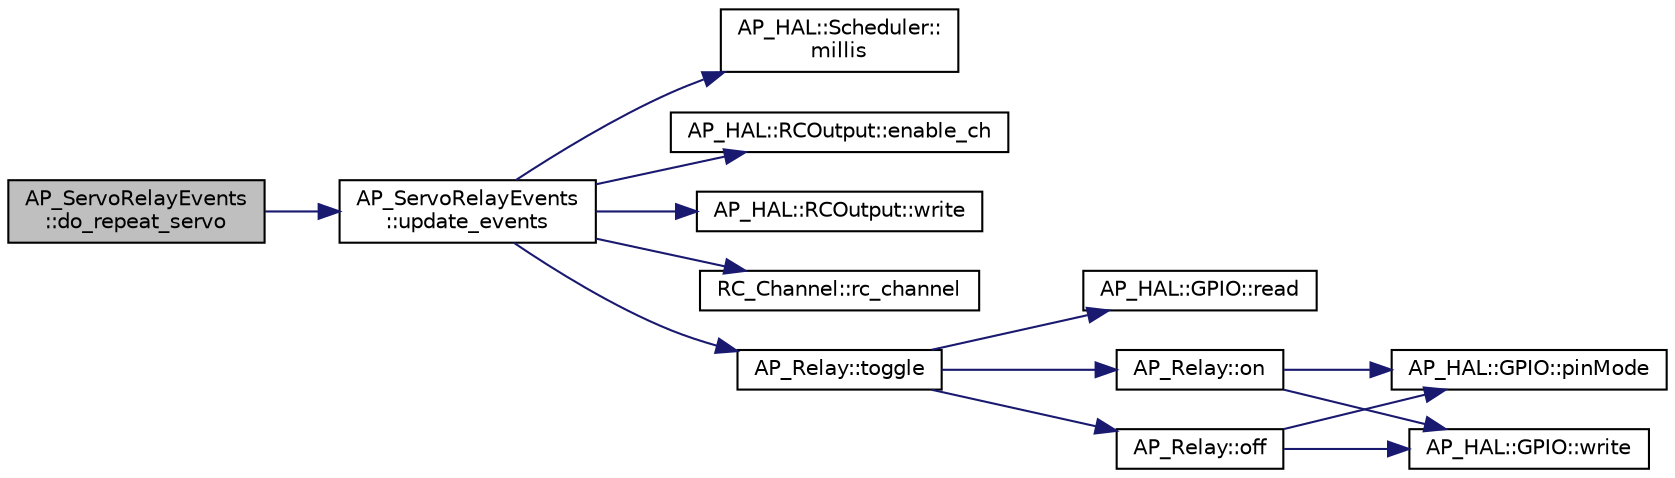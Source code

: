 digraph "AP_ServoRelayEvents::do_repeat_servo"
{
 // INTERACTIVE_SVG=YES
  edge [fontname="Helvetica",fontsize="10",labelfontname="Helvetica",labelfontsize="10"];
  node [fontname="Helvetica",fontsize="10",shape=record];
  rankdir="LR";
  Node1 [label="AP_ServoRelayEvents\l::do_repeat_servo",height=0.2,width=0.4,color="black", fillcolor="grey75", style="filled", fontcolor="black"];
  Node1 -> Node2 [color="midnightblue",fontsize="10",style="solid",fontname="Helvetica"];
  Node2 [label="AP_ServoRelayEvents\l::update_events",height=0.2,width=0.4,color="black", fillcolor="white", style="filled",URL="$classAP__ServoRelayEvents.html#abae99d08dbec323313058baebc468f0e"];
  Node2 -> Node3 [color="midnightblue",fontsize="10",style="solid",fontname="Helvetica"];
  Node3 [label="AP_HAL::Scheduler::\lmillis",height=0.2,width=0.4,color="black", fillcolor="white", style="filled",URL="$classAP__HAL_1_1Scheduler.html#a26b68339fc68a562d8d3a1238d0ec8c1"];
  Node2 -> Node4 [color="midnightblue",fontsize="10",style="solid",fontname="Helvetica"];
  Node4 [label="AP_HAL::RCOutput::enable_ch",height=0.2,width=0.4,color="black", fillcolor="white", style="filled",URL="$classAP__HAL_1_1RCOutput.html#a25196bb820266d4afcae14d0acdb7e1c"];
  Node2 -> Node5 [color="midnightblue",fontsize="10",style="solid",fontname="Helvetica"];
  Node5 [label="AP_HAL::RCOutput::write",height=0.2,width=0.4,color="black", fillcolor="white", style="filled",URL="$classAP__HAL_1_1RCOutput.html#ade509cf82dfb1f6fab3eba0c026c5d60"];
  Node2 -> Node6 [color="midnightblue",fontsize="10",style="solid",fontname="Helvetica"];
  Node6 [label="RC_Channel::rc_channel",height=0.2,width=0.4,color="black", fillcolor="white", style="filled",URL="$classRC__Channel.html#a9c60b41a2854338f60e26fdf95b4b044"];
  Node2 -> Node7 [color="midnightblue",fontsize="10",style="solid",fontname="Helvetica"];
  Node7 [label="AP_Relay::toggle",height=0.2,width=0.4,color="black", fillcolor="white", style="filled",URL="$classAP__Relay.html#acadbe252379390594091edd75953456a"];
  Node7 -> Node8 [color="midnightblue",fontsize="10",style="solid",fontname="Helvetica"];
  Node8 [label="AP_HAL::GPIO::read",height=0.2,width=0.4,color="black", fillcolor="white", style="filled",URL="$classAP__HAL_1_1GPIO.html#a453e2829832c783a5337849218390efc"];
  Node7 -> Node9 [color="midnightblue",fontsize="10",style="solid",fontname="Helvetica"];
  Node9 [label="AP_Relay::off",height=0.2,width=0.4,color="black", fillcolor="white", style="filled",URL="$classAP__Relay.html#aff679a24b3c6b73f066e1e62c86e0fae"];
  Node9 -> Node10 [color="midnightblue",fontsize="10",style="solid",fontname="Helvetica"];
  Node10 [label="AP_HAL::GPIO::pinMode",height=0.2,width=0.4,color="black", fillcolor="white", style="filled",URL="$classAP__HAL_1_1GPIO.html#a3dfc60214bd1aa4936d51ca72c045b95"];
  Node9 -> Node11 [color="midnightblue",fontsize="10",style="solid",fontname="Helvetica"];
  Node11 [label="AP_HAL::GPIO::write",height=0.2,width=0.4,color="black", fillcolor="white", style="filled",URL="$classAP__HAL_1_1GPIO.html#a2b0664bdab1876e3b0bbcd9064eec88e"];
  Node7 -> Node12 [color="midnightblue",fontsize="10",style="solid",fontname="Helvetica"];
  Node12 [label="AP_Relay::on",height=0.2,width=0.4,color="black", fillcolor="white", style="filled",URL="$classAP__Relay.html#a8f00e5559174917b795ef84472822e53"];
  Node12 -> Node10 [color="midnightblue",fontsize="10",style="solid",fontname="Helvetica"];
  Node12 -> Node11 [color="midnightblue",fontsize="10",style="solid",fontname="Helvetica"];
}
